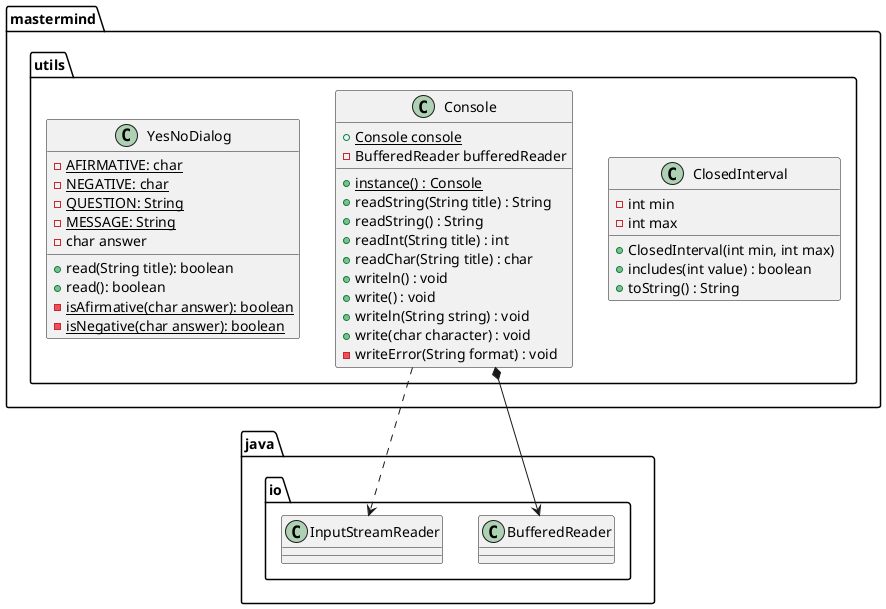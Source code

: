 @startuml
class mastermind.utils.ClosedInterval{
- int min
- int max

+ ClosedInterval(int min, int max)
+ includes(int value) : boolean
+ toString() : String
}

class mastermind.utils.Console{
+ {static} Console console
- BufferedReader bufferedReader

+ {static} instance() : Console
+ readString(String title) : String
+ readString() : String
+ readInt(String title) : int
+ readChar(String title) : char
+ writeln() : void
+ write() : void
+ writeln(String string) : void
+ write(char character) : void
- writeError(String format) : void
}
mastermind.utils.Console *-down-> java.io.BufferedReader
mastermind.utils.Console ..> java.io.InputStreamReader

class mastermind.utils.YesNoDialog{
- {static} AFIRMATIVE: char
- {static} NEGATIVE: char
- {static} QUESTION: String
- {static} MESSAGE: String
- char answer
+ read(String title): boolean
+ read(): boolean
- {static} isAfirmative(char answer): boolean
- {static} isNegative(char answer): boolean
}
@enduml